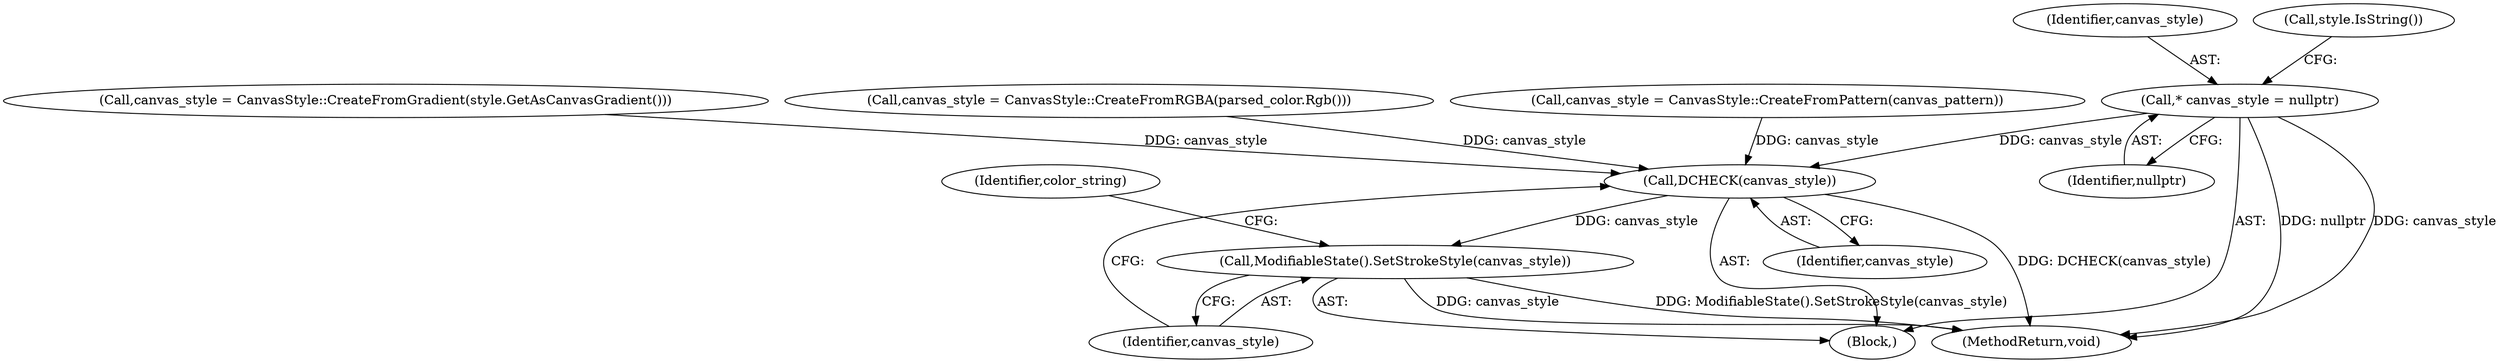 digraph "0_Chrome_6ed26f014f76f10e76e80636027a2db9dcbe1664_4@pointer" {
"1000108" [label="(Call,* canvas_style = nullptr)"];
"1000170" [label="(Call,DCHECK(canvas_style))"];
"1000172" [label="(Call,ModifiableState().SetStrokeStyle(canvas_style))"];
"1000139" [label="(Call,canvas_style = CanvasStyle::CreateFromRGBA(parsed_color.Rgb()))"];
"1000166" [label="(Call,canvas_style = CanvasStyle::CreateFromPattern(canvas_pattern))"];
"1000170" [label="(Call,DCHECK(canvas_style))"];
"1000109" [label="(Identifier,canvas_style)"];
"1000171" [label="(Identifier,canvas_style)"];
"1000175" [label="(Identifier,color_string)"];
"1000173" [label="(Identifier,canvas_style)"];
"1000110" [label="(Identifier,nullptr)"];
"1000112" [label="(Call,style.IsString())"];
"1000172" [label="(Call,ModifiableState().SetStrokeStyle(canvas_style))"];
"1000102" [label="(Block,)"];
"1000177" [label="(MethodReturn,void)"];
"1000108" [label="(Call,* canvas_style = nullptr)"];
"1000147" [label="(Call,canvas_style = CanvasStyle::CreateFromGradient(style.GetAsCanvasGradient()))"];
"1000108" -> "1000102"  [label="AST: "];
"1000108" -> "1000110"  [label="CFG: "];
"1000109" -> "1000108"  [label="AST: "];
"1000110" -> "1000108"  [label="AST: "];
"1000112" -> "1000108"  [label="CFG: "];
"1000108" -> "1000177"  [label="DDG: nullptr"];
"1000108" -> "1000177"  [label="DDG: canvas_style"];
"1000108" -> "1000170"  [label="DDG: canvas_style"];
"1000170" -> "1000102"  [label="AST: "];
"1000170" -> "1000171"  [label="CFG: "];
"1000171" -> "1000170"  [label="AST: "];
"1000173" -> "1000170"  [label="CFG: "];
"1000170" -> "1000177"  [label="DDG: DCHECK(canvas_style)"];
"1000139" -> "1000170"  [label="DDG: canvas_style"];
"1000166" -> "1000170"  [label="DDG: canvas_style"];
"1000147" -> "1000170"  [label="DDG: canvas_style"];
"1000170" -> "1000172"  [label="DDG: canvas_style"];
"1000172" -> "1000102"  [label="AST: "];
"1000172" -> "1000173"  [label="CFG: "];
"1000173" -> "1000172"  [label="AST: "];
"1000175" -> "1000172"  [label="CFG: "];
"1000172" -> "1000177"  [label="DDG: ModifiableState().SetStrokeStyle(canvas_style)"];
"1000172" -> "1000177"  [label="DDG: canvas_style"];
}
